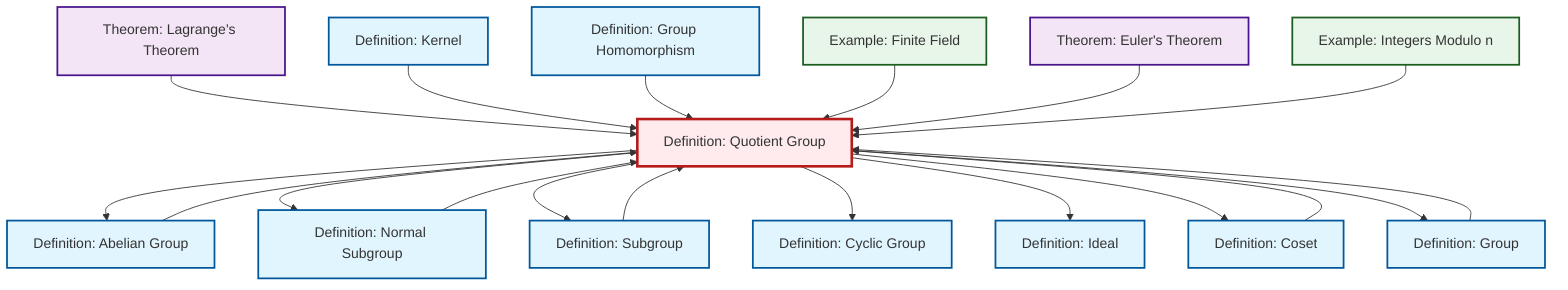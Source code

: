 graph TD
    classDef definition fill:#e1f5fe,stroke:#01579b,stroke-width:2px
    classDef theorem fill:#f3e5f5,stroke:#4a148c,stroke-width:2px
    classDef axiom fill:#fff3e0,stroke:#e65100,stroke-width:2px
    classDef example fill:#e8f5e9,stroke:#1b5e20,stroke-width:2px
    classDef current fill:#ffebee,stroke:#b71c1c,stroke-width:3px
    def-ideal["Definition: Ideal"]:::definition
    thm-euler["Theorem: Euler's Theorem"]:::theorem
    def-quotient-group["Definition: Quotient Group"]:::definition
    ex-quotient-integers-mod-n["Example: Integers Modulo n"]:::example
    def-cyclic-group["Definition: Cyclic Group"]:::definition
    thm-lagrange["Theorem: Lagrange's Theorem"]:::theorem
    def-kernel["Definition: Kernel"]:::definition
    def-coset["Definition: Coset"]:::definition
    def-group["Definition: Group"]:::definition
    def-homomorphism["Definition: Group Homomorphism"]:::definition
    def-normal-subgroup["Definition: Normal Subgroup"]:::definition
    ex-finite-field["Example: Finite Field"]:::example
    def-abelian-group["Definition: Abelian Group"]:::definition
    def-subgroup["Definition: Subgroup"]:::definition
    def-subgroup --> def-quotient-group
    thm-lagrange --> def-quotient-group
    def-coset --> def-quotient-group
    def-kernel --> def-quotient-group
    def-homomorphism --> def-quotient-group
    def-quotient-group --> def-abelian-group
    ex-finite-field --> def-quotient-group
    def-quotient-group --> def-normal-subgroup
    def-normal-subgroup --> def-quotient-group
    def-group --> def-quotient-group
    thm-euler --> def-quotient-group
    def-quotient-group --> def-subgroup
    ex-quotient-integers-mod-n --> def-quotient-group
    def-quotient-group --> def-cyclic-group
    def-abelian-group --> def-quotient-group
    def-quotient-group --> def-ideal
    def-quotient-group --> def-coset
    def-quotient-group --> def-group
    class def-quotient-group current